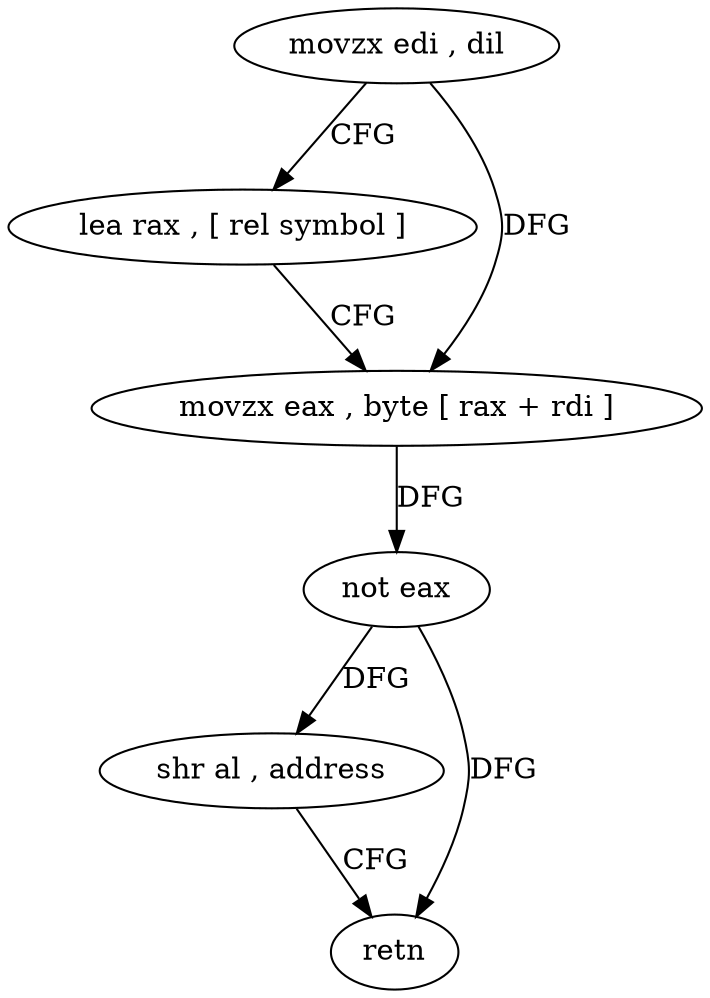 digraph "func" {
"160565" [label = "movzx edi , dil" ]
"160569" [label = "lea rax , [ rel symbol ]" ]
"160576" [label = "movzx eax , byte [ rax + rdi ]" ]
"160580" [label = "not eax" ]
"160582" [label = "shr al , address" ]
"160585" [label = "retn" ]
"160565" -> "160569" [ label = "CFG" ]
"160565" -> "160576" [ label = "DFG" ]
"160569" -> "160576" [ label = "CFG" ]
"160576" -> "160580" [ label = "DFG" ]
"160580" -> "160582" [ label = "DFG" ]
"160580" -> "160585" [ label = "DFG" ]
"160582" -> "160585" [ label = "CFG" ]
}
